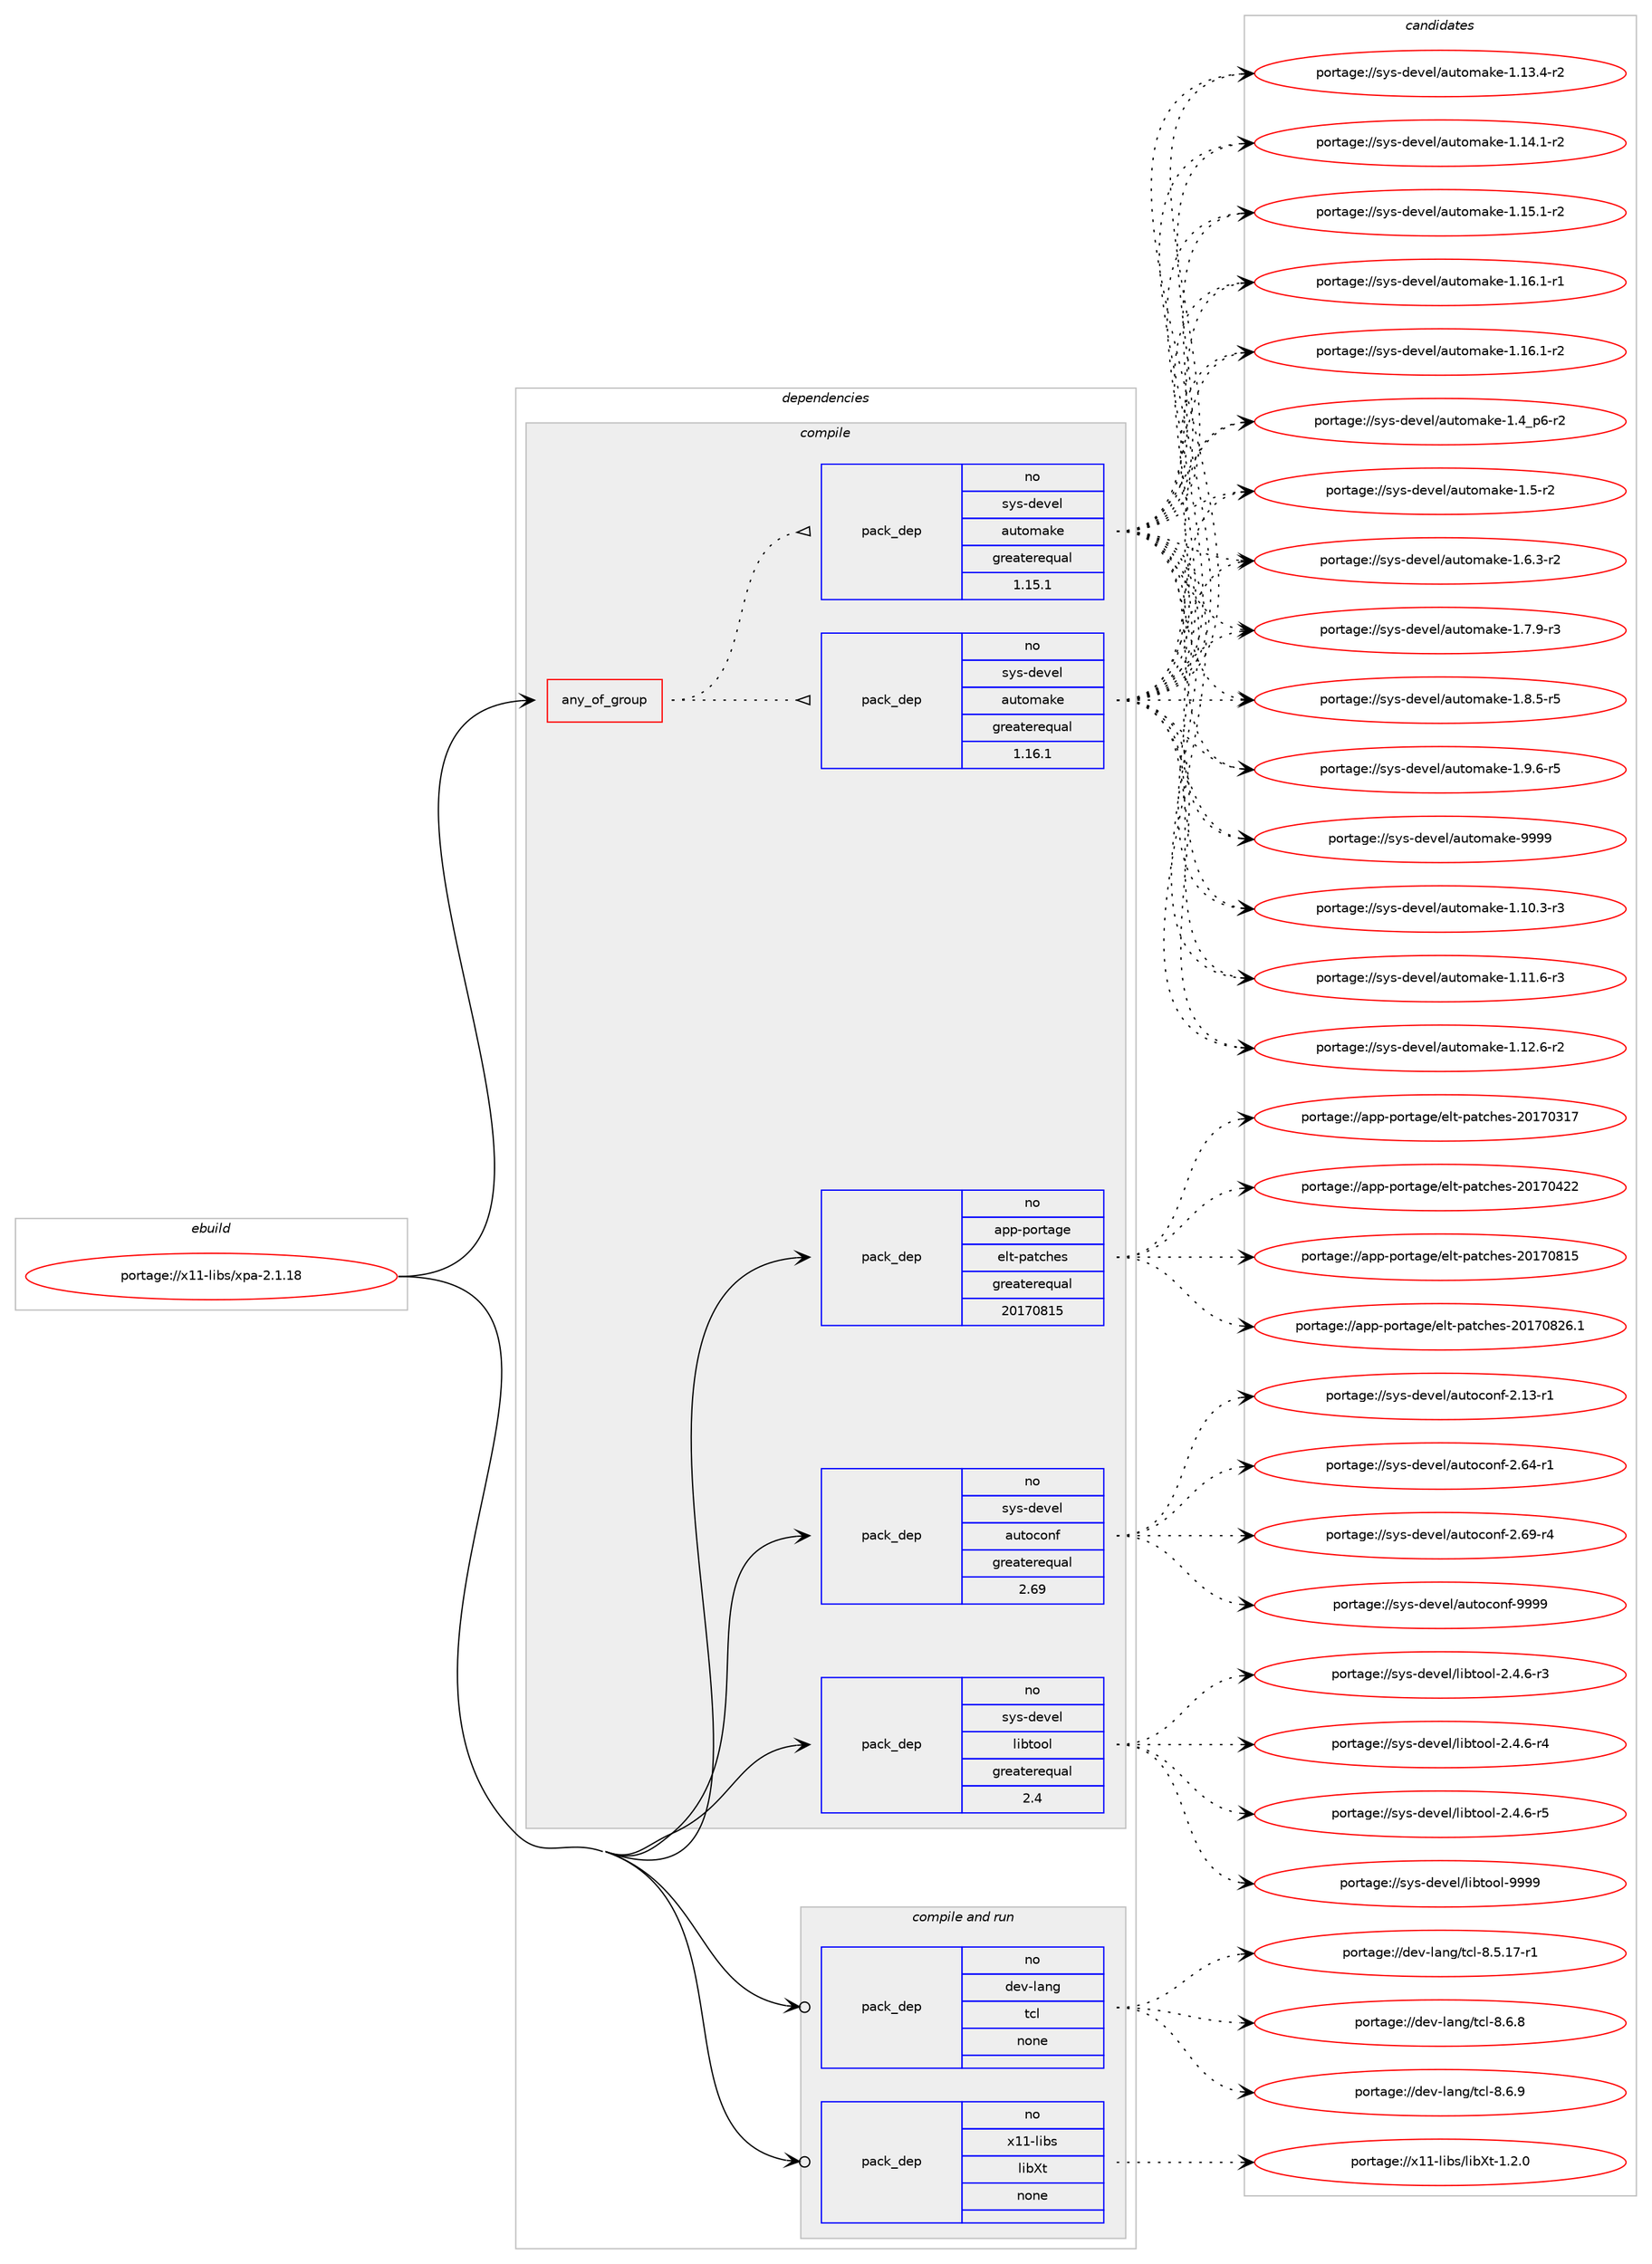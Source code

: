 digraph prolog {

# *************
# Graph options
# *************

newrank=true;
concentrate=true;
compound=true;
graph [rankdir=LR,fontname=Helvetica,fontsize=10,ranksep=1.5];#, ranksep=2.5, nodesep=0.2];
edge  [arrowhead=vee];
node  [fontname=Helvetica,fontsize=10];

# **********
# The ebuild
# **********

subgraph cluster_leftcol {
color=gray;
rank=same;
label=<<i>ebuild</i>>;
id [label="portage://x11-libs/xpa-2.1.18", color=red, width=4, href="../x11-libs/xpa-2.1.18.svg"];
}

# ****************
# The dependencies
# ****************

subgraph cluster_midcol {
color=gray;
label=<<i>dependencies</i>>;
subgraph cluster_compile {
fillcolor="#eeeeee";
style=filled;
label=<<i>compile</i>>;
subgraph any7829 {
dependency451712 [label=<<TABLE BORDER="0" CELLBORDER="1" CELLSPACING="0" CELLPADDING="4"><TR><TD CELLPADDING="10">any_of_group</TD></TR></TABLE>>, shape=none, color=red];subgraph pack335321 {
dependency451713 [label=<<TABLE BORDER="0" CELLBORDER="1" CELLSPACING="0" CELLPADDING="4" WIDTH="220"><TR><TD ROWSPAN="6" CELLPADDING="30">pack_dep</TD></TR><TR><TD WIDTH="110">no</TD></TR><TR><TD>sys-devel</TD></TR><TR><TD>automake</TD></TR><TR><TD>greaterequal</TD></TR><TR><TD>1.16.1</TD></TR></TABLE>>, shape=none, color=blue];
}
dependency451712:e -> dependency451713:w [weight=20,style="dotted",arrowhead="oinv"];
subgraph pack335322 {
dependency451714 [label=<<TABLE BORDER="0" CELLBORDER="1" CELLSPACING="0" CELLPADDING="4" WIDTH="220"><TR><TD ROWSPAN="6" CELLPADDING="30">pack_dep</TD></TR><TR><TD WIDTH="110">no</TD></TR><TR><TD>sys-devel</TD></TR><TR><TD>automake</TD></TR><TR><TD>greaterequal</TD></TR><TR><TD>1.15.1</TD></TR></TABLE>>, shape=none, color=blue];
}
dependency451712:e -> dependency451714:w [weight=20,style="dotted",arrowhead="oinv"];
}
id:e -> dependency451712:w [weight=20,style="solid",arrowhead="vee"];
subgraph pack335323 {
dependency451715 [label=<<TABLE BORDER="0" CELLBORDER="1" CELLSPACING="0" CELLPADDING="4" WIDTH="220"><TR><TD ROWSPAN="6" CELLPADDING="30">pack_dep</TD></TR><TR><TD WIDTH="110">no</TD></TR><TR><TD>app-portage</TD></TR><TR><TD>elt-patches</TD></TR><TR><TD>greaterequal</TD></TR><TR><TD>20170815</TD></TR></TABLE>>, shape=none, color=blue];
}
id:e -> dependency451715:w [weight=20,style="solid",arrowhead="vee"];
subgraph pack335324 {
dependency451716 [label=<<TABLE BORDER="0" CELLBORDER="1" CELLSPACING="0" CELLPADDING="4" WIDTH="220"><TR><TD ROWSPAN="6" CELLPADDING="30">pack_dep</TD></TR><TR><TD WIDTH="110">no</TD></TR><TR><TD>sys-devel</TD></TR><TR><TD>autoconf</TD></TR><TR><TD>greaterequal</TD></TR><TR><TD>2.69</TD></TR></TABLE>>, shape=none, color=blue];
}
id:e -> dependency451716:w [weight=20,style="solid",arrowhead="vee"];
subgraph pack335325 {
dependency451717 [label=<<TABLE BORDER="0" CELLBORDER="1" CELLSPACING="0" CELLPADDING="4" WIDTH="220"><TR><TD ROWSPAN="6" CELLPADDING="30">pack_dep</TD></TR><TR><TD WIDTH="110">no</TD></TR><TR><TD>sys-devel</TD></TR><TR><TD>libtool</TD></TR><TR><TD>greaterequal</TD></TR><TR><TD>2.4</TD></TR></TABLE>>, shape=none, color=blue];
}
id:e -> dependency451717:w [weight=20,style="solid",arrowhead="vee"];
}
subgraph cluster_compileandrun {
fillcolor="#eeeeee";
style=filled;
label=<<i>compile and run</i>>;
subgraph pack335326 {
dependency451718 [label=<<TABLE BORDER="0" CELLBORDER="1" CELLSPACING="0" CELLPADDING="4" WIDTH="220"><TR><TD ROWSPAN="6" CELLPADDING="30">pack_dep</TD></TR><TR><TD WIDTH="110">no</TD></TR><TR><TD>dev-lang</TD></TR><TR><TD>tcl</TD></TR><TR><TD>none</TD></TR><TR><TD></TD></TR></TABLE>>, shape=none, color=blue];
}
id:e -> dependency451718:w [weight=20,style="solid",arrowhead="odotvee"];
subgraph pack335327 {
dependency451719 [label=<<TABLE BORDER="0" CELLBORDER="1" CELLSPACING="0" CELLPADDING="4" WIDTH="220"><TR><TD ROWSPAN="6" CELLPADDING="30">pack_dep</TD></TR><TR><TD WIDTH="110">no</TD></TR><TR><TD>x11-libs</TD></TR><TR><TD>libXt</TD></TR><TR><TD>none</TD></TR><TR><TD></TD></TR></TABLE>>, shape=none, color=blue];
}
id:e -> dependency451719:w [weight=20,style="solid",arrowhead="odotvee"];
}
subgraph cluster_run {
fillcolor="#eeeeee";
style=filled;
label=<<i>run</i>>;
}
}

# **************
# The candidates
# **************

subgraph cluster_choices {
rank=same;
color=gray;
label=<<i>candidates</i>>;

subgraph choice335321 {
color=black;
nodesep=1;
choiceportage11512111545100101118101108479711711611110997107101454946494846514511451 [label="portage://sys-devel/automake-1.10.3-r3", color=red, width=4,href="../sys-devel/automake-1.10.3-r3.svg"];
choiceportage11512111545100101118101108479711711611110997107101454946494946544511451 [label="portage://sys-devel/automake-1.11.6-r3", color=red, width=4,href="../sys-devel/automake-1.11.6-r3.svg"];
choiceportage11512111545100101118101108479711711611110997107101454946495046544511450 [label="portage://sys-devel/automake-1.12.6-r2", color=red, width=4,href="../sys-devel/automake-1.12.6-r2.svg"];
choiceportage11512111545100101118101108479711711611110997107101454946495146524511450 [label="portage://sys-devel/automake-1.13.4-r2", color=red, width=4,href="../sys-devel/automake-1.13.4-r2.svg"];
choiceportage11512111545100101118101108479711711611110997107101454946495246494511450 [label="portage://sys-devel/automake-1.14.1-r2", color=red, width=4,href="../sys-devel/automake-1.14.1-r2.svg"];
choiceportage11512111545100101118101108479711711611110997107101454946495346494511450 [label="portage://sys-devel/automake-1.15.1-r2", color=red, width=4,href="../sys-devel/automake-1.15.1-r2.svg"];
choiceportage11512111545100101118101108479711711611110997107101454946495446494511449 [label="portage://sys-devel/automake-1.16.1-r1", color=red, width=4,href="../sys-devel/automake-1.16.1-r1.svg"];
choiceportage11512111545100101118101108479711711611110997107101454946495446494511450 [label="portage://sys-devel/automake-1.16.1-r2", color=red, width=4,href="../sys-devel/automake-1.16.1-r2.svg"];
choiceportage115121115451001011181011084797117116111109971071014549465295112544511450 [label="portage://sys-devel/automake-1.4_p6-r2", color=red, width=4,href="../sys-devel/automake-1.4_p6-r2.svg"];
choiceportage11512111545100101118101108479711711611110997107101454946534511450 [label="portage://sys-devel/automake-1.5-r2", color=red, width=4,href="../sys-devel/automake-1.5-r2.svg"];
choiceportage115121115451001011181011084797117116111109971071014549465446514511450 [label="portage://sys-devel/automake-1.6.3-r2", color=red, width=4,href="../sys-devel/automake-1.6.3-r2.svg"];
choiceportage115121115451001011181011084797117116111109971071014549465546574511451 [label="portage://sys-devel/automake-1.7.9-r3", color=red, width=4,href="../sys-devel/automake-1.7.9-r3.svg"];
choiceportage115121115451001011181011084797117116111109971071014549465646534511453 [label="portage://sys-devel/automake-1.8.5-r5", color=red, width=4,href="../sys-devel/automake-1.8.5-r5.svg"];
choiceportage115121115451001011181011084797117116111109971071014549465746544511453 [label="portage://sys-devel/automake-1.9.6-r5", color=red, width=4,href="../sys-devel/automake-1.9.6-r5.svg"];
choiceportage115121115451001011181011084797117116111109971071014557575757 [label="portage://sys-devel/automake-9999", color=red, width=4,href="../sys-devel/automake-9999.svg"];
dependency451713:e -> choiceportage11512111545100101118101108479711711611110997107101454946494846514511451:w [style=dotted,weight="100"];
dependency451713:e -> choiceportage11512111545100101118101108479711711611110997107101454946494946544511451:w [style=dotted,weight="100"];
dependency451713:e -> choiceportage11512111545100101118101108479711711611110997107101454946495046544511450:w [style=dotted,weight="100"];
dependency451713:e -> choiceportage11512111545100101118101108479711711611110997107101454946495146524511450:w [style=dotted,weight="100"];
dependency451713:e -> choiceportage11512111545100101118101108479711711611110997107101454946495246494511450:w [style=dotted,weight="100"];
dependency451713:e -> choiceportage11512111545100101118101108479711711611110997107101454946495346494511450:w [style=dotted,weight="100"];
dependency451713:e -> choiceportage11512111545100101118101108479711711611110997107101454946495446494511449:w [style=dotted,weight="100"];
dependency451713:e -> choiceportage11512111545100101118101108479711711611110997107101454946495446494511450:w [style=dotted,weight="100"];
dependency451713:e -> choiceportage115121115451001011181011084797117116111109971071014549465295112544511450:w [style=dotted,weight="100"];
dependency451713:e -> choiceportage11512111545100101118101108479711711611110997107101454946534511450:w [style=dotted,weight="100"];
dependency451713:e -> choiceportage115121115451001011181011084797117116111109971071014549465446514511450:w [style=dotted,weight="100"];
dependency451713:e -> choiceportage115121115451001011181011084797117116111109971071014549465546574511451:w [style=dotted,weight="100"];
dependency451713:e -> choiceportage115121115451001011181011084797117116111109971071014549465646534511453:w [style=dotted,weight="100"];
dependency451713:e -> choiceportage115121115451001011181011084797117116111109971071014549465746544511453:w [style=dotted,weight="100"];
dependency451713:e -> choiceportage115121115451001011181011084797117116111109971071014557575757:w [style=dotted,weight="100"];
}
subgraph choice335322 {
color=black;
nodesep=1;
choiceportage11512111545100101118101108479711711611110997107101454946494846514511451 [label="portage://sys-devel/automake-1.10.3-r3", color=red, width=4,href="../sys-devel/automake-1.10.3-r3.svg"];
choiceportage11512111545100101118101108479711711611110997107101454946494946544511451 [label="portage://sys-devel/automake-1.11.6-r3", color=red, width=4,href="../sys-devel/automake-1.11.6-r3.svg"];
choiceportage11512111545100101118101108479711711611110997107101454946495046544511450 [label="portage://sys-devel/automake-1.12.6-r2", color=red, width=4,href="../sys-devel/automake-1.12.6-r2.svg"];
choiceportage11512111545100101118101108479711711611110997107101454946495146524511450 [label="portage://sys-devel/automake-1.13.4-r2", color=red, width=4,href="../sys-devel/automake-1.13.4-r2.svg"];
choiceportage11512111545100101118101108479711711611110997107101454946495246494511450 [label="portage://sys-devel/automake-1.14.1-r2", color=red, width=4,href="../sys-devel/automake-1.14.1-r2.svg"];
choiceportage11512111545100101118101108479711711611110997107101454946495346494511450 [label="portage://sys-devel/automake-1.15.1-r2", color=red, width=4,href="../sys-devel/automake-1.15.1-r2.svg"];
choiceportage11512111545100101118101108479711711611110997107101454946495446494511449 [label="portage://sys-devel/automake-1.16.1-r1", color=red, width=4,href="../sys-devel/automake-1.16.1-r1.svg"];
choiceportage11512111545100101118101108479711711611110997107101454946495446494511450 [label="portage://sys-devel/automake-1.16.1-r2", color=red, width=4,href="../sys-devel/automake-1.16.1-r2.svg"];
choiceportage115121115451001011181011084797117116111109971071014549465295112544511450 [label="portage://sys-devel/automake-1.4_p6-r2", color=red, width=4,href="../sys-devel/automake-1.4_p6-r2.svg"];
choiceportage11512111545100101118101108479711711611110997107101454946534511450 [label="portage://sys-devel/automake-1.5-r2", color=red, width=4,href="../sys-devel/automake-1.5-r2.svg"];
choiceportage115121115451001011181011084797117116111109971071014549465446514511450 [label="portage://sys-devel/automake-1.6.3-r2", color=red, width=4,href="../sys-devel/automake-1.6.3-r2.svg"];
choiceportage115121115451001011181011084797117116111109971071014549465546574511451 [label="portage://sys-devel/automake-1.7.9-r3", color=red, width=4,href="../sys-devel/automake-1.7.9-r3.svg"];
choiceportage115121115451001011181011084797117116111109971071014549465646534511453 [label="portage://sys-devel/automake-1.8.5-r5", color=red, width=4,href="../sys-devel/automake-1.8.5-r5.svg"];
choiceportage115121115451001011181011084797117116111109971071014549465746544511453 [label="portage://sys-devel/automake-1.9.6-r5", color=red, width=4,href="../sys-devel/automake-1.9.6-r5.svg"];
choiceportage115121115451001011181011084797117116111109971071014557575757 [label="portage://sys-devel/automake-9999", color=red, width=4,href="../sys-devel/automake-9999.svg"];
dependency451714:e -> choiceportage11512111545100101118101108479711711611110997107101454946494846514511451:w [style=dotted,weight="100"];
dependency451714:e -> choiceportage11512111545100101118101108479711711611110997107101454946494946544511451:w [style=dotted,weight="100"];
dependency451714:e -> choiceportage11512111545100101118101108479711711611110997107101454946495046544511450:w [style=dotted,weight="100"];
dependency451714:e -> choiceportage11512111545100101118101108479711711611110997107101454946495146524511450:w [style=dotted,weight="100"];
dependency451714:e -> choiceportage11512111545100101118101108479711711611110997107101454946495246494511450:w [style=dotted,weight="100"];
dependency451714:e -> choiceportage11512111545100101118101108479711711611110997107101454946495346494511450:w [style=dotted,weight="100"];
dependency451714:e -> choiceportage11512111545100101118101108479711711611110997107101454946495446494511449:w [style=dotted,weight="100"];
dependency451714:e -> choiceportage11512111545100101118101108479711711611110997107101454946495446494511450:w [style=dotted,weight="100"];
dependency451714:e -> choiceportage115121115451001011181011084797117116111109971071014549465295112544511450:w [style=dotted,weight="100"];
dependency451714:e -> choiceportage11512111545100101118101108479711711611110997107101454946534511450:w [style=dotted,weight="100"];
dependency451714:e -> choiceportage115121115451001011181011084797117116111109971071014549465446514511450:w [style=dotted,weight="100"];
dependency451714:e -> choiceportage115121115451001011181011084797117116111109971071014549465546574511451:w [style=dotted,weight="100"];
dependency451714:e -> choiceportage115121115451001011181011084797117116111109971071014549465646534511453:w [style=dotted,weight="100"];
dependency451714:e -> choiceportage115121115451001011181011084797117116111109971071014549465746544511453:w [style=dotted,weight="100"];
dependency451714:e -> choiceportage115121115451001011181011084797117116111109971071014557575757:w [style=dotted,weight="100"];
}
subgraph choice335323 {
color=black;
nodesep=1;
choiceportage97112112451121111141169710310147101108116451129711699104101115455048495548514955 [label="portage://app-portage/elt-patches-20170317", color=red, width=4,href="../app-portage/elt-patches-20170317.svg"];
choiceportage97112112451121111141169710310147101108116451129711699104101115455048495548525050 [label="portage://app-portage/elt-patches-20170422", color=red, width=4,href="../app-portage/elt-patches-20170422.svg"];
choiceportage97112112451121111141169710310147101108116451129711699104101115455048495548564953 [label="portage://app-portage/elt-patches-20170815", color=red, width=4,href="../app-portage/elt-patches-20170815.svg"];
choiceportage971121124511211111411697103101471011081164511297116991041011154550484955485650544649 [label="portage://app-portage/elt-patches-20170826.1", color=red, width=4,href="../app-portage/elt-patches-20170826.1.svg"];
dependency451715:e -> choiceportage97112112451121111141169710310147101108116451129711699104101115455048495548514955:w [style=dotted,weight="100"];
dependency451715:e -> choiceportage97112112451121111141169710310147101108116451129711699104101115455048495548525050:w [style=dotted,weight="100"];
dependency451715:e -> choiceportage97112112451121111141169710310147101108116451129711699104101115455048495548564953:w [style=dotted,weight="100"];
dependency451715:e -> choiceportage971121124511211111411697103101471011081164511297116991041011154550484955485650544649:w [style=dotted,weight="100"];
}
subgraph choice335324 {
color=black;
nodesep=1;
choiceportage1151211154510010111810110847971171161119911111010245504649514511449 [label="portage://sys-devel/autoconf-2.13-r1", color=red, width=4,href="../sys-devel/autoconf-2.13-r1.svg"];
choiceportage1151211154510010111810110847971171161119911111010245504654524511449 [label="portage://sys-devel/autoconf-2.64-r1", color=red, width=4,href="../sys-devel/autoconf-2.64-r1.svg"];
choiceportage1151211154510010111810110847971171161119911111010245504654574511452 [label="portage://sys-devel/autoconf-2.69-r4", color=red, width=4,href="../sys-devel/autoconf-2.69-r4.svg"];
choiceportage115121115451001011181011084797117116111991111101024557575757 [label="portage://sys-devel/autoconf-9999", color=red, width=4,href="../sys-devel/autoconf-9999.svg"];
dependency451716:e -> choiceportage1151211154510010111810110847971171161119911111010245504649514511449:w [style=dotted,weight="100"];
dependency451716:e -> choiceportage1151211154510010111810110847971171161119911111010245504654524511449:w [style=dotted,weight="100"];
dependency451716:e -> choiceportage1151211154510010111810110847971171161119911111010245504654574511452:w [style=dotted,weight="100"];
dependency451716:e -> choiceportage115121115451001011181011084797117116111991111101024557575757:w [style=dotted,weight="100"];
}
subgraph choice335325 {
color=black;
nodesep=1;
choiceportage1151211154510010111810110847108105981161111111084550465246544511451 [label="portage://sys-devel/libtool-2.4.6-r3", color=red, width=4,href="../sys-devel/libtool-2.4.6-r3.svg"];
choiceportage1151211154510010111810110847108105981161111111084550465246544511452 [label="portage://sys-devel/libtool-2.4.6-r4", color=red, width=4,href="../sys-devel/libtool-2.4.6-r4.svg"];
choiceportage1151211154510010111810110847108105981161111111084550465246544511453 [label="portage://sys-devel/libtool-2.4.6-r5", color=red, width=4,href="../sys-devel/libtool-2.4.6-r5.svg"];
choiceportage1151211154510010111810110847108105981161111111084557575757 [label="portage://sys-devel/libtool-9999", color=red, width=4,href="../sys-devel/libtool-9999.svg"];
dependency451717:e -> choiceportage1151211154510010111810110847108105981161111111084550465246544511451:w [style=dotted,weight="100"];
dependency451717:e -> choiceportage1151211154510010111810110847108105981161111111084550465246544511452:w [style=dotted,weight="100"];
dependency451717:e -> choiceportage1151211154510010111810110847108105981161111111084550465246544511453:w [style=dotted,weight="100"];
dependency451717:e -> choiceportage1151211154510010111810110847108105981161111111084557575757:w [style=dotted,weight="100"];
}
subgraph choice335326 {
color=black;
nodesep=1;
choiceportage10010111845108971101034711699108455646534649554511449 [label="portage://dev-lang/tcl-8.5.17-r1", color=red, width=4,href="../dev-lang/tcl-8.5.17-r1.svg"];
choiceportage10010111845108971101034711699108455646544656 [label="portage://dev-lang/tcl-8.6.8", color=red, width=4,href="../dev-lang/tcl-8.6.8.svg"];
choiceportage10010111845108971101034711699108455646544657 [label="portage://dev-lang/tcl-8.6.9", color=red, width=4,href="../dev-lang/tcl-8.6.9.svg"];
dependency451718:e -> choiceportage10010111845108971101034711699108455646534649554511449:w [style=dotted,weight="100"];
dependency451718:e -> choiceportage10010111845108971101034711699108455646544656:w [style=dotted,weight="100"];
dependency451718:e -> choiceportage10010111845108971101034711699108455646544657:w [style=dotted,weight="100"];
}
subgraph choice335327 {
color=black;
nodesep=1;
choiceportage12049494510810598115471081059888116454946504648 [label="portage://x11-libs/libXt-1.2.0", color=red, width=4,href="../x11-libs/libXt-1.2.0.svg"];
dependency451719:e -> choiceportage12049494510810598115471081059888116454946504648:w [style=dotted,weight="100"];
}
}

}
